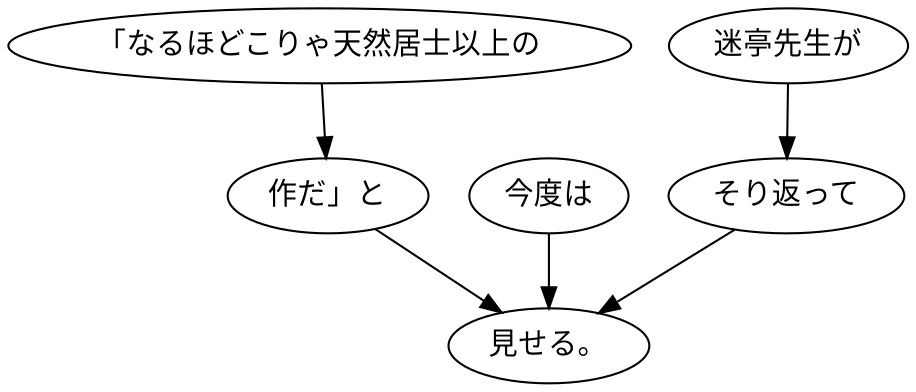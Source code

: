 digraph graph3858 {
	node0 [label="「なるほどこりゃ天然居士以上の"];
	node1 [label="作だ」と"];
	node2 [label="今度は"];
	node3 [label="迷亭先生が"];
	node4 [label="そり返って"];
	node5 [label="見せる。"];
	node0 -> node1;
	node1 -> node5;
	node2 -> node5;
	node3 -> node4;
	node4 -> node5;
}
